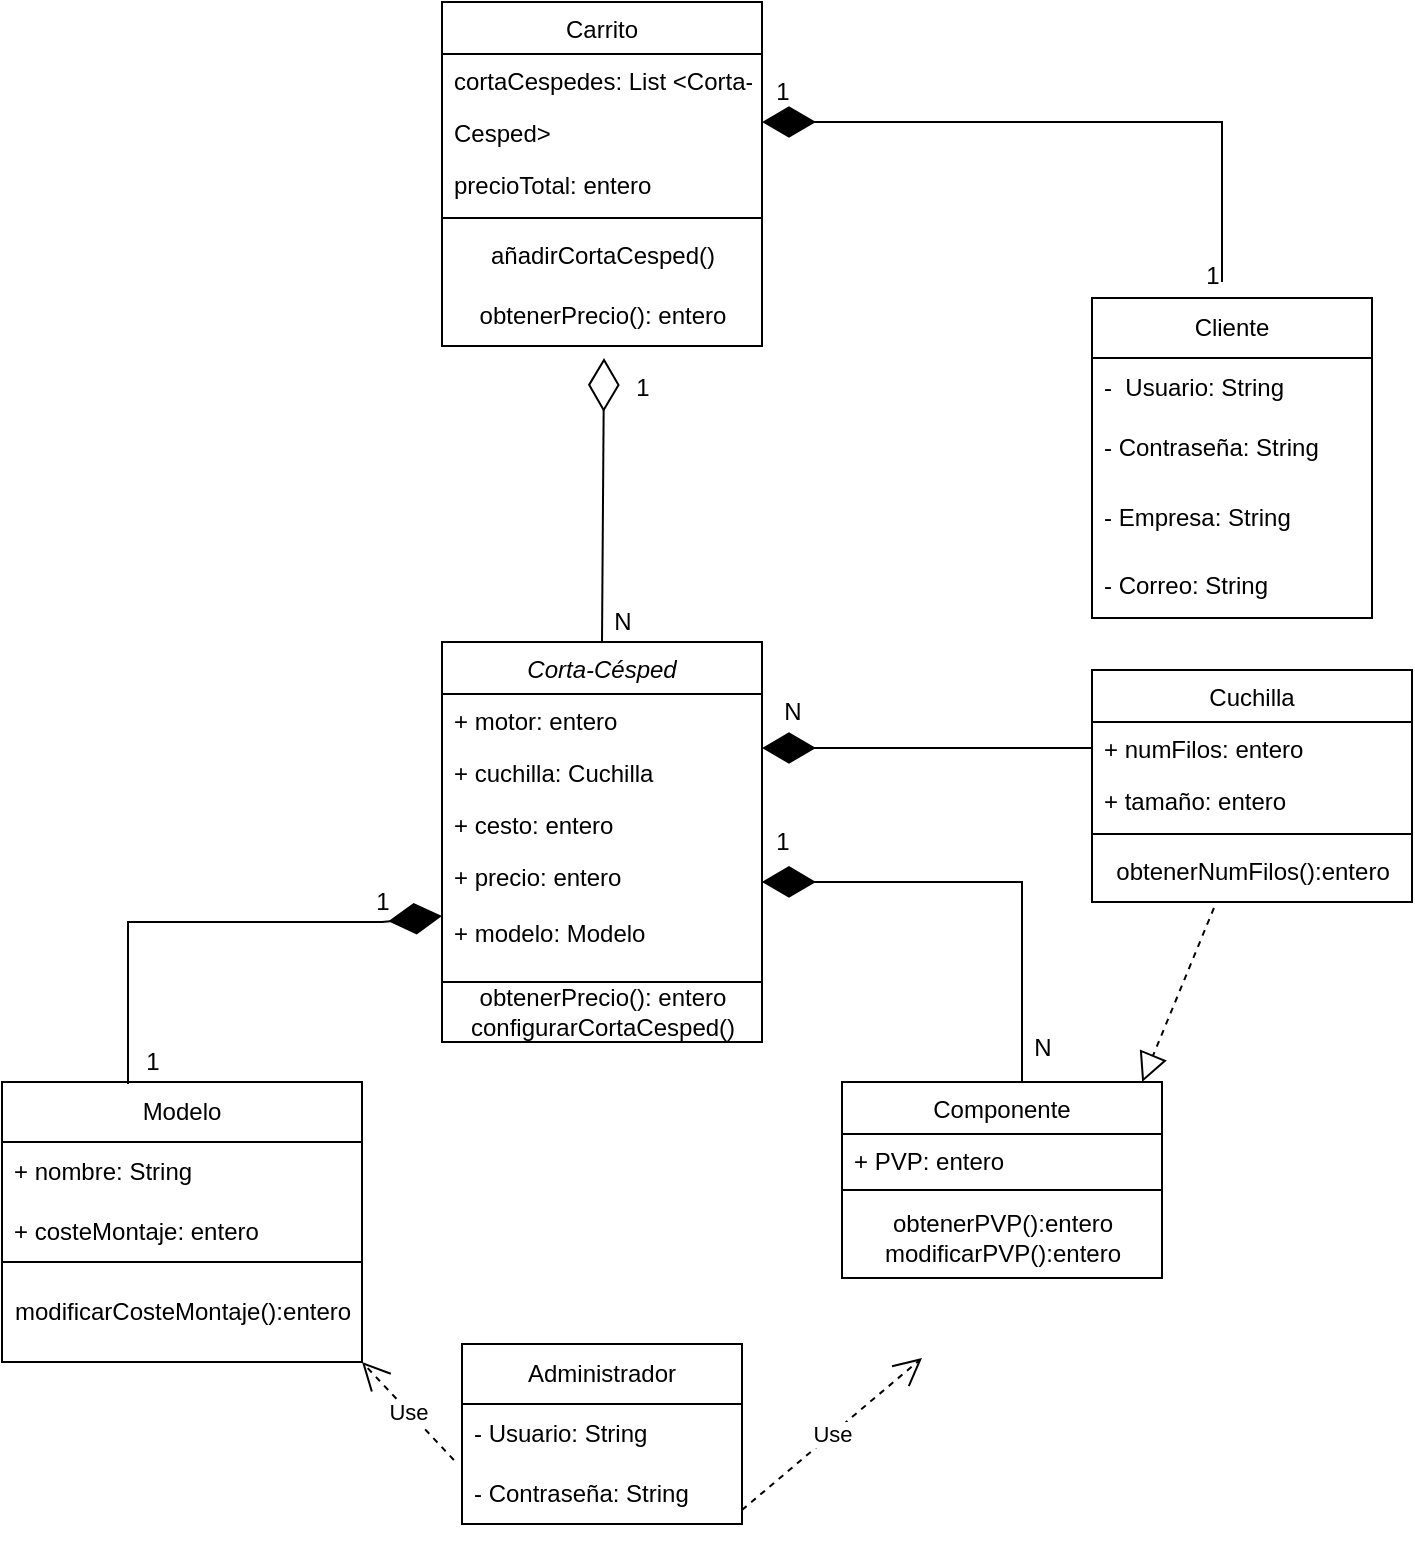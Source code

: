 <mxfile version="20.5.3" type="device"><diagram id="C5RBs43oDa-KdzZeNtuy" name="Page-1"><mxGraphModel dx="1348" dy="1962" grid="1" gridSize="10" guides="1" tooltips="1" connect="1" arrows="1" fold="1" page="1" pageScale="1" pageWidth="827" pageHeight="1169" math="0" shadow="0"><root><mxCell id="WIyWlLk6GJQsqaUBKTNV-0"/><mxCell id="WIyWlLk6GJQsqaUBKTNV-1" parent="WIyWlLk6GJQsqaUBKTNV-0"/><mxCell id="zkfFHV4jXpPFQw0GAbJ--0" value="Corta-Césped" style="swimlane;fontStyle=2;align=center;verticalAlign=top;childLayout=stackLayout;horizontal=1;startSize=26;horizontalStack=0;resizeParent=1;resizeLast=0;collapsible=1;marginBottom=0;rounded=0;shadow=0;strokeWidth=1;" parent="WIyWlLk6GJQsqaUBKTNV-1" vertex="1"><mxGeometry x="290" y="300" width="160" height="170" as="geometry"><mxRectangle x="230" y="140" width="160" height="26" as="alternateBounds"/></mxGeometry></mxCell><mxCell id="zkfFHV4jXpPFQw0GAbJ--1" value="+ motor: entero" style="text;align=left;verticalAlign=top;spacingLeft=4;spacingRight=4;overflow=hidden;rotatable=0;points=[[0,0.5],[1,0.5]];portConstraint=eastwest;" parent="zkfFHV4jXpPFQw0GAbJ--0" vertex="1"><mxGeometry y="26" width="160" height="26" as="geometry"/></mxCell><mxCell id="zkfFHV4jXpPFQw0GAbJ--2" value="+ cuchilla: Cuchilla" style="text;align=left;verticalAlign=top;spacingLeft=4;spacingRight=4;overflow=hidden;rotatable=0;points=[[0,0.5],[1,0.5]];portConstraint=eastwest;rounded=0;shadow=0;html=0;" parent="zkfFHV4jXpPFQw0GAbJ--0" vertex="1"><mxGeometry y="52" width="160" height="26" as="geometry"/></mxCell><mxCell id="zkfFHV4jXpPFQw0GAbJ--3" value="+ cesto: entero&#xA;" style="text;align=left;verticalAlign=top;spacingLeft=4;spacingRight=4;overflow=hidden;rotatable=0;points=[[0,0.5],[1,0.5]];portConstraint=eastwest;rounded=0;shadow=0;html=0;" parent="zkfFHV4jXpPFQw0GAbJ--0" vertex="1"><mxGeometry y="78" width="160" height="26" as="geometry"/></mxCell><mxCell id="zkfFHV4jXpPFQw0GAbJ--6" value="Cuchilla" style="swimlane;fontStyle=0;align=center;verticalAlign=top;childLayout=stackLayout;horizontal=1;startSize=26;horizontalStack=0;resizeParent=1;resizeLast=0;collapsible=1;marginBottom=0;rounded=0;shadow=0;strokeWidth=1;" parent="WIyWlLk6GJQsqaUBKTNV-1" vertex="1"><mxGeometry x="615" y="314" width="160" height="116" as="geometry"><mxRectangle x="130" y="380" width="160" height="26" as="alternateBounds"/></mxGeometry></mxCell><mxCell id="zkfFHV4jXpPFQw0GAbJ--7" value="+ numFilos: entero" style="text;align=left;verticalAlign=top;spacingLeft=4;spacingRight=4;overflow=hidden;rotatable=0;points=[[0,0.5],[1,0.5]];portConstraint=eastwest;" parent="zkfFHV4jXpPFQw0GAbJ--6" vertex="1"><mxGeometry y="26" width="160" height="26" as="geometry"/></mxCell><mxCell id="zkfFHV4jXpPFQw0GAbJ--8" value="+ tamaño: entero" style="text;align=left;verticalAlign=top;spacingLeft=4;spacingRight=4;overflow=hidden;rotatable=0;points=[[0,0.5],[1,0.5]];portConstraint=eastwest;rounded=0;shadow=0;html=0;" parent="zkfFHV4jXpPFQw0GAbJ--6" vertex="1"><mxGeometry y="52" width="160" height="26" as="geometry"/></mxCell><mxCell id="zkfFHV4jXpPFQw0GAbJ--9" value="" style="line;html=1;strokeWidth=1;align=left;verticalAlign=middle;spacingTop=-1;spacingLeft=3;spacingRight=3;rotatable=0;labelPosition=right;points=[];portConstraint=eastwest;" parent="zkfFHV4jXpPFQw0GAbJ--6" vertex="1"><mxGeometry y="78" width="160" height="8" as="geometry"/></mxCell><mxCell id="JPdqHo9azXDada9GZhhg-8" value="obtenerNumFilos():entero" style="text;html=1;align=center;verticalAlign=middle;resizable=0;points=[];autosize=1;strokeColor=none;fillColor=none;" parent="zkfFHV4jXpPFQw0GAbJ--6" vertex="1"><mxGeometry y="86" width="160" height="30" as="geometry"/></mxCell><mxCell id="zkfFHV4jXpPFQw0GAbJ--13" value="Componente" style="swimlane;fontStyle=0;align=center;verticalAlign=top;childLayout=stackLayout;horizontal=1;startSize=26;horizontalStack=0;resizeParent=1;resizeLast=0;collapsible=1;marginBottom=0;rounded=0;shadow=0;strokeWidth=1;" parent="WIyWlLk6GJQsqaUBKTNV-1" vertex="1"><mxGeometry x="490" y="520" width="160" height="98" as="geometry"><mxRectangle x="340" y="380" width="170" height="26" as="alternateBounds"/></mxGeometry></mxCell><mxCell id="zkfFHV4jXpPFQw0GAbJ--14" value="+ PVP: entero" style="text;align=left;verticalAlign=top;spacingLeft=4;spacingRight=4;overflow=hidden;rotatable=0;points=[[0,0.5],[1,0.5]];portConstraint=eastwest;" parent="zkfFHV4jXpPFQw0GAbJ--13" vertex="1"><mxGeometry y="26" width="160" height="24" as="geometry"/></mxCell><mxCell id="zkfFHV4jXpPFQw0GAbJ--15" value="" style="line;html=1;strokeWidth=1;align=left;verticalAlign=middle;spacingTop=-1;spacingLeft=3;spacingRight=3;rotatable=0;labelPosition=right;points=[];portConstraint=eastwest;" parent="zkfFHV4jXpPFQw0GAbJ--13" vertex="1"><mxGeometry y="50" width="160" height="8" as="geometry"/></mxCell><mxCell id="4PYHMnphLfEN1EoeHj0--9" value="&lt;div&gt;obtenerPVP():entero&lt;/div&gt;&lt;div&gt;modificarPVP():entero&lt;br&gt;&lt;/div&gt;" style="text;html=1;align=center;verticalAlign=middle;resizable=0;points=[];autosize=1;strokeColor=none;fillColor=none;" parent="zkfFHV4jXpPFQw0GAbJ--13" vertex="1"><mxGeometry y="58" width="160" height="40" as="geometry"/></mxCell><mxCell id="zkfFHV4jXpPFQw0GAbJ--17" value="Carrito" style="swimlane;fontStyle=0;align=center;verticalAlign=top;childLayout=stackLayout;horizontal=1;startSize=26;horizontalStack=0;resizeParent=1;resizeLast=0;collapsible=1;marginBottom=0;rounded=0;shadow=0;strokeWidth=1;" parent="WIyWlLk6GJQsqaUBKTNV-1" vertex="1"><mxGeometry x="290" y="-20" width="160" height="172" as="geometry"><mxRectangle x="550" y="140" width="160" height="26" as="alternateBounds"/></mxGeometry></mxCell><mxCell id="zkfFHV4jXpPFQw0GAbJ--19" value="cortaCespedes: List &lt;Corta-&#xA;" style="text;align=left;verticalAlign=top;spacingLeft=4;spacingRight=4;overflow=hidden;rotatable=0;points=[[0,0.5],[1,0.5]];portConstraint=eastwest;rounded=0;shadow=0;html=0;" parent="zkfFHV4jXpPFQw0GAbJ--17" vertex="1"><mxGeometry y="26" width="160" height="26" as="geometry"/></mxCell><mxCell id="zkfFHV4jXpPFQw0GAbJ--20" value="Cesped&gt;" style="text;align=left;verticalAlign=top;spacingLeft=4;spacingRight=4;overflow=hidden;rotatable=0;points=[[0,0.5],[1,0.5]];portConstraint=eastwest;rounded=0;shadow=0;html=0;" parent="zkfFHV4jXpPFQw0GAbJ--17" vertex="1"><mxGeometry y="52" width="160" height="26" as="geometry"/></mxCell><mxCell id="zkfFHV4jXpPFQw0GAbJ--21" value="precioTotal: entero" style="text;align=left;verticalAlign=top;spacingLeft=4;spacingRight=4;overflow=hidden;rotatable=0;points=[[0,0.5],[1,0.5]];portConstraint=eastwest;rounded=0;shadow=0;html=0;" parent="zkfFHV4jXpPFQw0GAbJ--17" vertex="1"><mxGeometry y="78" width="160" height="26" as="geometry"/></mxCell><mxCell id="zkfFHV4jXpPFQw0GAbJ--23" value="" style="line;html=1;strokeWidth=1;align=left;verticalAlign=middle;spacingTop=-1;spacingLeft=3;spacingRight=3;rotatable=0;labelPosition=right;points=[];portConstraint=eastwest;" parent="zkfFHV4jXpPFQw0GAbJ--17" vertex="1"><mxGeometry y="104" width="160" height="8" as="geometry"/></mxCell><mxCell id="4PYHMnphLfEN1EoeHj0--8" value="añadirCortaCesped()" style="text;html=1;align=center;verticalAlign=middle;resizable=0;points=[];autosize=1;strokeColor=none;fillColor=none;" parent="zkfFHV4jXpPFQw0GAbJ--17" vertex="1"><mxGeometry y="112" width="160" height="30" as="geometry"/></mxCell><mxCell id="4PYHMnphLfEN1EoeHj0--7" value="obtenerPrecio(): entero" style="text;html=1;align=center;verticalAlign=middle;resizable=0;points=[];autosize=1;strokeColor=none;fillColor=none;" parent="zkfFHV4jXpPFQw0GAbJ--17" vertex="1"><mxGeometry y="142" width="160" height="30" as="geometry"/></mxCell><mxCell id="e5LaEv8E2_YHdBoTkLPM-5" value="Modelo" style="swimlane;fontStyle=0;childLayout=stackLayout;horizontal=1;startSize=30;horizontalStack=0;resizeParent=1;resizeParentMax=0;resizeLast=0;collapsible=1;marginBottom=0;whiteSpace=wrap;html=1;" parent="WIyWlLk6GJQsqaUBKTNV-1" vertex="1"><mxGeometry x="70" y="520" width="180" height="90" as="geometry"/></mxCell><mxCell id="e5LaEv8E2_YHdBoTkLPM-6" value="+ nombre: String" style="text;strokeColor=none;fillColor=none;align=left;verticalAlign=middle;spacingLeft=4;spacingRight=4;overflow=hidden;points=[[0,0.5],[1,0.5]];portConstraint=eastwest;rotatable=0;whiteSpace=wrap;html=1;" parent="e5LaEv8E2_YHdBoTkLPM-5" vertex="1"><mxGeometry y="30" width="180" height="30" as="geometry"/></mxCell><mxCell id="e5LaEv8E2_YHdBoTkLPM-7" value="+ costeMontaje: entero" style="text;strokeColor=none;fillColor=none;align=left;verticalAlign=middle;spacingLeft=4;spacingRight=4;overflow=hidden;points=[[0,0.5],[1,0.5]];portConstraint=eastwest;rotatable=0;whiteSpace=wrap;html=1;" parent="e5LaEv8E2_YHdBoTkLPM-5" vertex="1"><mxGeometry y="60" width="180" height="30" as="geometry"/></mxCell><mxCell id="e5LaEv8E2_YHdBoTkLPM-9" value="Administrador" style="swimlane;fontStyle=0;childLayout=stackLayout;horizontal=1;startSize=30;horizontalStack=0;resizeParent=1;resizeParentMax=0;resizeLast=0;collapsible=1;marginBottom=0;whiteSpace=wrap;html=1;" parent="WIyWlLk6GJQsqaUBKTNV-1" vertex="1"><mxGeometry x="300" y="651" width="140" height="90" as="geometry"/></mxCell><mxCell id="SGsL7HbEo6QcXIa6tosO-20" value="- Usuario: String" style="text;strokeColor=none;fillColor=none;align=left;verticalAlign=middle;spacingLeft=4;spacingRight=4;overflow=hidden;points=[[0,0.5],[1,0.5]];portConstraint=eastwest;rotatable=0;whiteSpace=wrap;html=1;" parent="e5LaEv8E2_YHdBoTkLPM-9" vertex="1"><mxGeometry y="30" width="140" height="30" as="geometry"/></mxCell><mxCell id="e5LaEv8E2_YHdBoTkLPM-11" value="- Contraseña: String" style="text;strokeColor=none;fillColor=none;align=left;verticalAlign=middle;spacingLeft=4;spacingRight=4;overflow=hidden;points=[[0,0.5],[1,0.5]];portConstraint=eastwest;rotatable=0;whiteSpace=wrap;html=1;" parent="e5LaEv8E2_YHdBoTkLPM-9" vertex="1"><mxGeometry y="60" width="140" height="30" as="geometry"/></mxCell><mxCell id="e5LaEv8E2_YHdBoTkLPM-13" value="Cliente" style="swimlane;fontStyle=0;childLayout=stackLayout;horizontal=1;startSize=30;horizontalStack=0;resizeParent=1;resizeParentMax=0;resizeLast=0;collapsible=1;marginBottom=0;whiteSpace=wrap;html=1;" parent="WIyWlLk6GJQsqaUBKTNV-1" vertex="1"><mxGeometry x="615" y="128" width="140" height="160" as="geometry"/></mxCell><mxCell id="e5LaEv8E2_YHdBoTkLPM-14" value="-&amp;nbsp; Usuario: String" style="text;strokeColor=none;fillColor=none;align=left;verticalAlign=middle;spacingLeft=4;spacingRight=4;overflow=hidden;points=[[0,0.5],[1,0.5]];portConstraint=eastwest;rotatable=0;whiteSpace=wrap;html=1;" parent="e5LaEv8E2_YHdBoTkLPM-13" vertex="1"><mxGeometry y="30" width="140" height="30" as="geometry"/></mxCell><mxCell id="e5LaEv8E2_YHdBoTkLPM-15" value="- Contraseña: String" style="text;strokeColor=none;fillColor=none;align=left;verticalAlign=middle;spacingLeft=4;spacingRight=4;overflow=hidden;points=[[0,0.5],[1,0.5]];portConstraint=eastwest;rotatable=0;whiteSpace=wrap;html=1;" parent="e5LaEv8E2_YHdBoTkLPM-13" vertex="1"><mxGeometry y="60" width="140" height="30" as="geometry"/></mxCell><mxCell id="e5LaEv8E2_YHdBoTkLPM-16" value="- Empresa: String" style="text;strokeColor=none;fillColor=none;align=left;verticalAlign=middle;spacingLeft=4;spacingRight=4;overflow=hidden;points=[[0,0.5],[1,0.5]];portConstraint=eastwest;rotatable=0;whiteSpace=wrap;html=1;" parent="e5LaEv8E2_YHdBoTkLPM-13" vertex="1"><mxGeometry y="90" width="140" height="40" as="geometry"/></mxCell><mxCell id="e5LaEv8E2_YHdBoTkLPM-22" value="- Correo: String" style="text;strokeColor=none;fillColor=none;align=left;verticalAlign=top;spacingLeft=4;spacingRight=4;overflow=hidden;rotatable=0;points=[[0,0.5],[1,0.5]];portConstraint=eastwest;" parent="e5LaEv8E2_YHdBoTkLPM-13" vertex="1"><mxGeometry y="130" width="140" height="30" as="geometry"/></mxCell><mxCell id="SGsL7HbEo6QcXIa6tosO-50" value="" style="line;strokeWidth=1;fillColor=none;align=left;verticalAlign=middle;spacingTop=-1;spacingLeft=3;spacingRight=3;rotatable=0;labelPosition=right;points=[];portConstraint=eastwest;strokeColor=inherit;" parent="e5LaEv8E2_YHdBoTkLPM-13" vertex="1"><mxGeometry y="160" width="140" as="geometry"/></mxCell><mxCell id="SGsL7HbEo6QcXIa6tosO-12" value="" style="endArrow=diamondThin;endFill=0;endSize=24;html=1;rounded=0;exitX=0.5;exitY=0;exitDx=0;exitDy=0;entryX=-0.133;entryY=-0.05;entryDx=0;entryDy=0;entryPerimeter=0;" parent="WIyWlLk6GJQsqaUBKTNV-1" source="zkfFHV4jXpPFQw0GAbJ--0" target="SGsL7HbEo6QcXIa6tosO-24" edge="1"><mxGeometry width="160" relative="1" as="geometry"><mxPoint x="369.5" y="252" as="sourcePoint"/><mxPoint x="370" y="110" as="targetPoint"/></mxGeometry></mxCell><mxCell id="SGsL7HbEo6QcXIa6tosO-14" value="" style="endArrow=diamondThin;endFill=1;endSize=24;html=1;rounded=0;entryX=0;entryY=0.5;entryDx=0;entryDy=0;exitX=0.35;exitY=0.011;exitDx=0;exitDy=0;exitPerimeter=0;" parent="WIyWlLk6GJQsqaUBKTNV-1" source="e5LaEv8E2_YHdBoTkLPM-5" target="zkfFHV4jXpPFQw0GAbJ--5" edge="1"><mxGeometry width="160" relative="1" as="geometry"><mxPoint x="160" y="510" as="sourcePoint"/><mxPoint x="280" y="440" as="targetPoint"/><Array as="points"><mxPoint x="133" y="440"/><mxPoint x="260" y="440"/></Array></mxGeometry></mxCell><mxCell id="SGsL7HbEo6QcXIa6tosO-15" value="" style="endArrow=diamondThin;endFill=1;endSize=24;html=1;rounded=0;entryX=1;entryY=0.242;entryDx=0;entryDy=0;entryPerimeter=0;" parent="WIyWlLk6GJQsqaUBKTNV-1" target="zkfFHV4jXpPFQw0GAbJ--5" edge="1"><mxGeometry width="160" relative="1" as="geometry"><mxPoint x="580" y="420" as="sourcePoint"/><mxPoint x="570" y="420" as="targetPoint"/><Array as="points"><mxPoint x="580" y="520"/><mxPoint x="580" y="420"/></Array></mxGeometry></mxCell><mxCell id="SGsL7HbEo6QcXIa6tosO-19" value="Use" style="endArrow=open;endSize=12;dashed=1;html=1;rounded=0;exitX=-0.029;exitY=0.933;exitDx=0;exitDy=0;exitPerimeter=0;" parent="WIyWlLk6GJQsqaUBKTNV-1" source="SGsL7HbEo6QcXIa6tosO-20" edge="1"><mxGeometry width="160" relative="1" as="geometry"><mxPoint x="290" y="700" as="sourcePoint"/><mxPoint x="250" y="660" as="targetPoint"/></mxGeometry></mxCell><mxCell id="SGsL7HbEo6QcXIa6tosO-21" value="" style="endArrow=diamondThin;endFill=1;endSize=24;html=1;rounded=0;" parent="WIyWlLk6GJQsqaUBKTNV-1" edge="1"><mxGeometry width="160" relative="1" as="geometry"><mxPoint x="680" y="120" as="sourcePoint"/><mxPoint x="450" y="40" as="targetPoint"/><Array as="points"><mxPoint x="680" y="40"/><mxPoint x="490" y="40"/></Array></mxGeometry></mxCell><mxCell id="SGsL7HbEo6QcXIa6tosO-22" value="N" style="text;html=1;align=center;verticalAlign=middle;resizable=0;points=[];autosize=1;strokeColor=none;fillColor=none;" parent="WIyWlLk6GJQsqaUBKTNV-1" vertex="1"><mxGeometry x="450" y="320" width="30" height="30" as="geometry"/></mxCell><mxCell id="SGsL7HbEo6QcXIa6tosO-24" value="&lt;div&gt;1&lt;/div&gt;&lt;div&gt;&lt;br&gt;&lt;/div&gt;" style="text;html=1;align=center;verticalAlign=middle;resizable=0;points=[];autosize=1;strokeColor=none;fillColor=none;" parent="WIyWlLk6GJQsqaUBKTNV-1" vertex="1"><mxGeometry x="375" y="160" width="30" height="40" as="geometry"/></mxCell><mxCell id="SGsL7HbEo6QcXIa6tosO-25" value="N" style="text;html=1;align=center;verticalAlign=middle;resizable=0;points=[];autosize=1;strokeColor=none;fillColor=none;" parent="WIyWlLk6GJQsqaUBKTNV-1" vertex="1"><mxGeometry x="365" y="275" width="30" height="30" as="geometry"/></mxCell><mxCell id="SGsL7HbEo6QcXIa6tosO-26" value="1" style="text;html=1;align=center;verticalAlign=middle;resizable=0;points=[];autosize=1;strokeColor=none;fillColor=none;" parent="WIyWlLk6GJQsqaUBKTNV-1" vertex="1"><mxGeometry x="660" y="102" width="30" height="30" as="geometry"/></mxCell><mxCell id="SGsL7HbEo6QcXIa6tosO-27" value="1" style="text;html=1;align=center;verticalAlign=middle;resizable=0;points=[];autosize=1;strokeColor=none;fillColor=none;" parent="WIyWlLk6GJQsqaUBKTNV-1" vertex="1"><mxGeometry x="445" y="10" width="30" height="30" as="geometry"/></mxCell><mxCell id="SGsL7HbEo6QcXIa6tosO-28" value="1" style="text;html=1;align=center;verticalAlign=middle;resizable=0;points=[];autosize=1;strokeColor=none;fillColor=none;" parent="WIyWlLk6GJQsqaUBKTNV-1" vertex="1"><mxGeometry x="130" y="495" width="30" height="30" as="geometry"/></mxCell><mxCell id="SGsL7HbEo6QcXIa6tosO-29" value="1" style="text;html=1;align=center;verticalAlign=middle;resizable=0;points=[];autosize=1;strokeColor=none;fillColor=none;" parent="WIyWlLk6GJQsqaUBKTNV-1" vertex="1"><mxGeometry x="245" y="415" width="30" height="30" as="geometry"/></mxCell><mxCell id="SGsL7HbEo6QcXIa6tosO-30" value="1" style="text;html=1;align=center;verticalAlign=middle;resizable=0;points=[];autosize=1;strokeColor=none;fillColor=none;" parent="WIyWlLk6GJQsqaUBKTNV-1" vertex="1"><mxGeometry x="445" y="385" width="30" height="30" as="geometry"/></mxCell><mxCell id="SGsL7HbEo6QcXIa6tosO-31" value="&lt;div&gt;N&lt;/div&gt;&lt;div&gt;&lt;br&gt;&lt;/div&gt;" style="text;html=1;align=center;verticalAlign=middle;resizable=0;points=[];autosize=1;strokeColor=none;fillColor=none;" parent="WIyWlLk6GJQsqaUBKTNV-1" vertex="1"><mxGeometry x="575" y="490" width="30" height="40" as="geometry"/></mxCell><mxCell id="zkfFHV4jXpPFQw0GAbJ--5" value="+ precio: entero&#xA;&#xA;+ modelo: Modelo&#xA;" style="text;align=left;verticalAlign=top;spacingLeft=4;spacingRight=4;overflow=hidden;rotatable=0;points=[[0,0.5],[1,0.5]];portConstraint=eastwest;" parent="WIyWlLk6GJQsqaUBKTNV-1" vertex="1"><mxGeometry x="290" y="404" width="160" height="66" as="geometry"/></mxCell><mxCell id="4PYHMnphLfEN1EoeHj0--11" value="&lt;div&gt;obtenerPrecio(): entero&lt;/div&gt;&lt;div&gt;configurarCortaCesped()&lt;br&gt;&lt;/div&gt;" style="html=1;" parent="WIyWlLk6GJQsqaUBKTNV-1" vertex="1"><mxGeometry x="290" y="470" width="160" height="30" as="geometry"/></mxCell><mxCell id="JPdqHo9azXDada9GZhhg-0" value="&lt;div&gt;modificarCosteMontaje():entero&lt;/div&gt;" style="html=1;" parent="WIyWlLk6GJQsqaUBKTNV-1" vertex="1"><mxGeometry x="70" y="610" width="180" height="50" as="geometry"/></mxCell><mxCell id="JPdqHo9azXDada9GZhhg-5" value="Use" style="endArrow=open;endSize=12;dashed=1;html=1;rounded=0;exitX=1;exitY=0.5;exitDx=0;exitDy=0;" parent="WIyWlLk6GJQsqaUBKTNV-1" edge="1"><mxGeometry width="160" relative="1" as="geometry"><mxPoint x="440" y="734" as="sourcePoint"/><mxPoint x="530" y="658" as="targetPoint"/><Array as="points"><mxPoint x="530" y="658"/></Array></mxGeometry></mxCell><mxCell id="SGsL7HbEo6QcXIa6tosO-13" value="" style="endArrow=diamondThin;endFill=1;endSize=24;html=1;rounded=0;exitX=0;exitY=0.5;exitDx=0;exitDy=0;" parent="WIyWlLk6GJQsqaUBKTNV-1" source="zkfFHV4jXpPFQw0GAbJ--7" edge="1"><mxGeometry width="160" relative="1" as="geometry"><mxPoint x="775" y="384" as="sourcePoint"/><mxPoint x="450" y="353" as="targetPoint"/><Array as="points"><mxPoint x="530" y="353"/></Array></mxGeometry></mxCell><mxCell id="JPdqHo9azXDada9GZhhg-7" value="" style="endArrow=block;dashed=1;endFill=0;endSize=12;html=1;rounded=0;entryX=0.938;entryY=0;entryDx=0;entryDy=0;entryPerimeter=0;exitX=0.381;exitY=1.1;exitDx=0;exitDy=0;exitPerimeter=0;" parent="WIyWlLk6GJQsqaUBKTNV-1" source="JPdqHo9azXDada9GZhhg-8" target="zkfFHV4jXpPFQw0GAbJ--13" edge="1"><mxGeometry width="160" relative="1" as="geometry"><mxPoint x="670" y="450" as="sourcePoint"/><mxPoint x="820" y="420" as="targetPoint"/></mxGeometry></mxCell></root></mxGraphModel></diagram></mxfile>